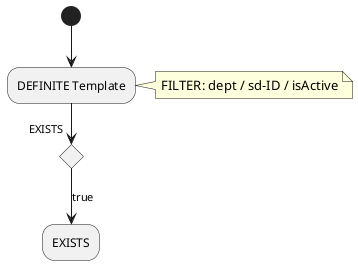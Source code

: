 @startuml
(*) --> "DEFINITE Template"
note right: FILTER: dept / sd-ID / isActive
if "EXISTS" then
-->[true] "EXISTS"

@enduml
